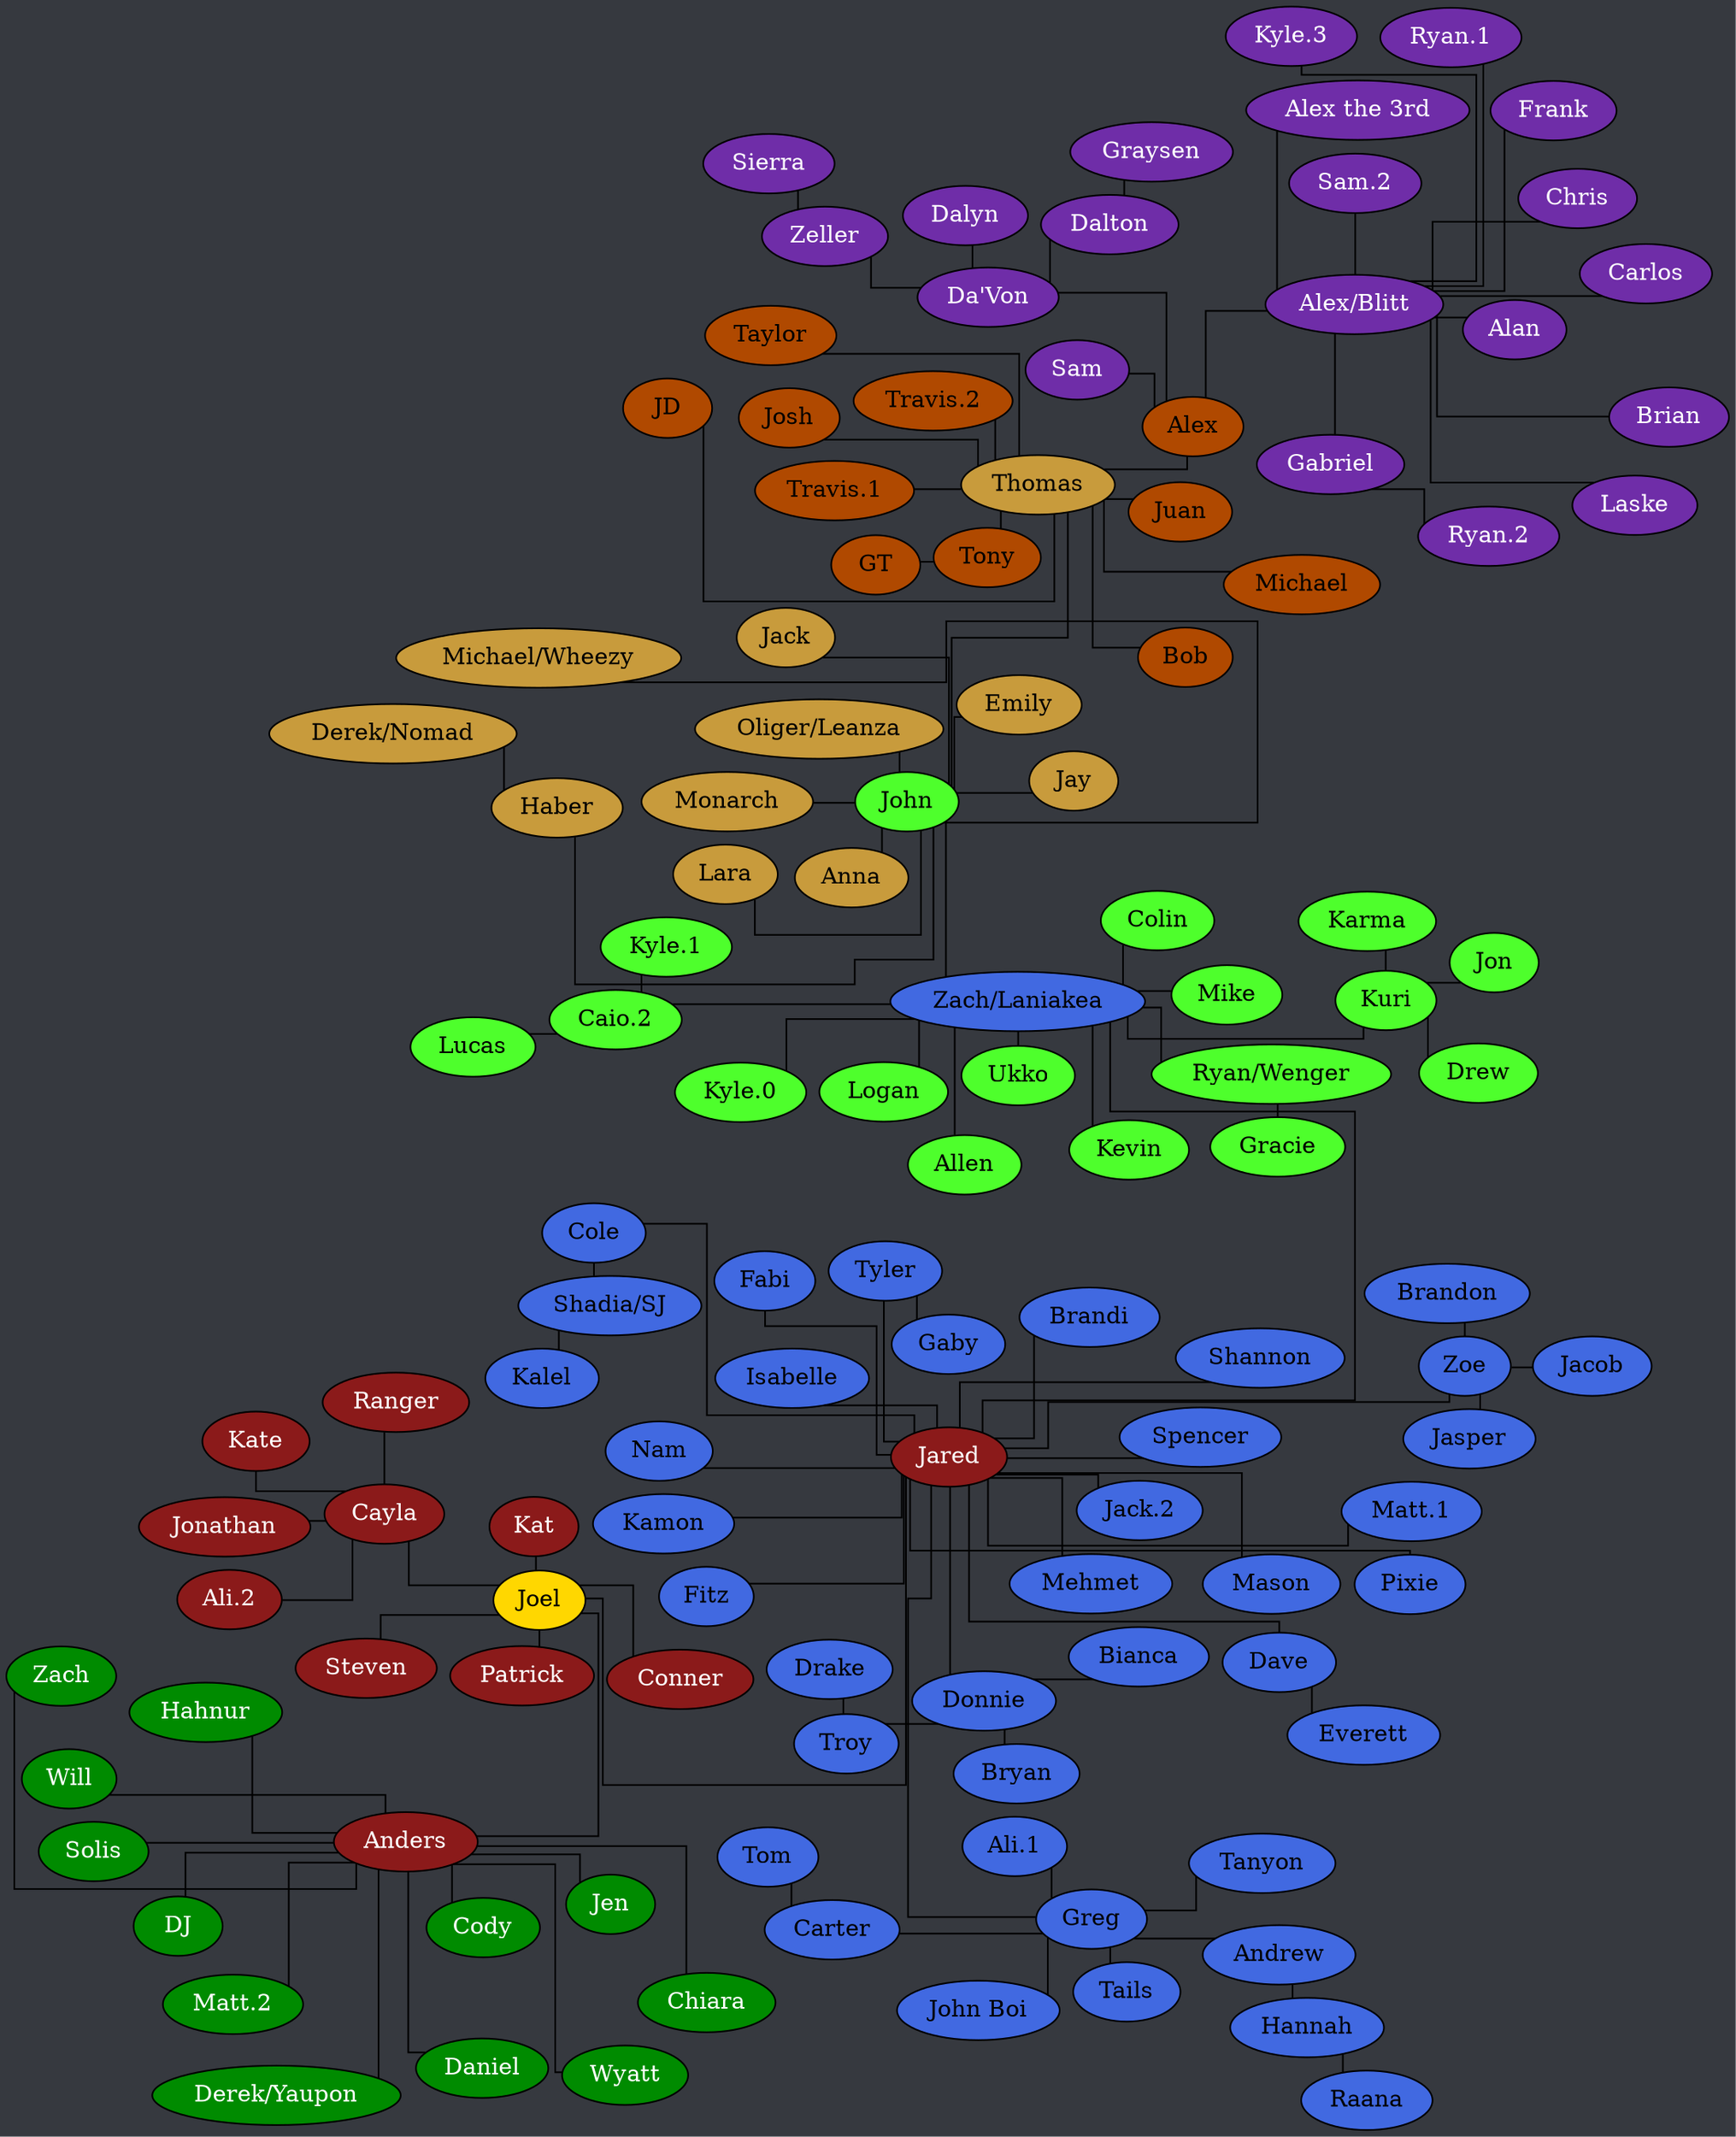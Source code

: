 strict graph {
	// Layout Configuration
	layout = neato;
	dpi = 200;
	epsilon = 0.01;
	mode = major;
	model = subset;
	overlap = false;
	splines = ortho;
	start = rand;

	// Visual Configuration
	graph [ truecolor=true bgcolor="#36393f" ];
	node [ style=filled fillcolor="gray" fontcolor="black" ];

	subgraph "Joel" {
		node [ style=filled fillcolor="firebrick4" fontcolor="white" ];
		Joel [ style=filled fillcolor="gold" fontcolor="black" ];

		Cayla -- "Ali.2";
		Cayla -- Jonathan;
		Cayla -- Kate;
		Cayla -- Ranger;
		Joel -- Anders;
		Joel -- Cayla;
		Joel -- Conner;
		Joel -- Jared;
		Joel -- Kat;
		Joel -- Patrick;
		Joel -- Steven;
	}

	subgraph "Anders" {
		node [ style=filled fillcolor="green4" fontcolor="white" ];
		// Anders [ style=filled fillcolor="green4" fontcolor="white" ];

		Anders -- Chiara;
		Anders -- Cody;
		Anders -- Daniel;
		Anders -- "Derek/Yaupon";
		Anders -- DJ;
		Anders -- Hahnur;
		Anders -- Jen;
		Anders -- "Matt.2";
		Anders -- Solis;
		Anders -- Will;
		Anders -- Wyatt;
		Anders -- Zach;
	}

	subgraph "Jared" {
		node [ style=filled fillcolor="royalblue" fontcolor="black" ];
		// Jared [ style=filled fillcolor="royalblue" fontcolor="black" ];

		Andrew -- Hannah;
		Carter -- Tom;
		Cole -- "Shadia/SJ";
		Dave -- Everett;
		Donnie -- Bianca;
		Donnie -- Bryan;
		Donnie -- Troy;
		Greg -- "Ali.1";
		Greg -- Andrew;
		Greg -- Carter;
		Greg -- "John Boi";
		Greg -- Tails;
		Greg -- Tanyon;
		Hannah -- Raana;
		Jared -- Brandi;
		Jared -- Dave;
		Jared -- Donnie;
		Jared -- Fabi;
		Jared -- "Jack.2";
		Jared -- Cole;
		Jared -- Fitz;
		Jared -- Kamon;
		Jared -- Greg;
		Jared -- Isabelle;
		Jared -- Mason;
		Jared -- "Matt.1";
		Jared -- Mehmet;
		Jared -- Nam;
		Jared -- Pixie;
		Jared -- Shannon;
		Jared -- Spencer;
		Jared -- Tyler;
		Jared -- "Zach/Laniakea";
		Jared -- Zoe;
		"Shadia/SJ" -- Kalel;
		Troy -- Drake;
		Tyler -- Gaby;
		Zoe -- Brandon;
		Zoe -- Jasper;
		Zoe -- Jacob;
	}

	subgraph "Zach/Laniakea" {
		node [ style=filled fillcolor="#4eff2c" fontcolor="black" ];
		// "Zach/Laniakea" [ style=filled fillcolor="#4eff2c" fontcolor="black" ];

		"Caio.2" -- "Kyle.1";
		"Caio.2" -- Lucas;
		Kuri -- Drew;
		Kuri -- Jon;
		Kuri -- Karma;
		"Ryan/Wenger" -- Gracie;
		"Zach/Laniakea" -- Allen;
		"Zach/Laniakea" -- "Caio.2";
		"Zach/Laniakea" -- Colin;
		"Zach/Laniakea" -- John;
		"Zach/Laniakea" -- Logan;
		"Zach/Laniakea" -- Kevin;
		"Zach/Laniakea" -- Kuri;
		"Zach/Laniakea" -- "Kyle.0";
		"Zach/Laniakea" -- Mike;
		"Zach/Laniakea" -- "Ryan/Wenger";
		"Zach/Laniakea" -- "Ukko";
	}

	subgraph "John" {
		node [ style=filled fillcolor="#c89b3c" fontcolor="black" ];
		// John [ style=filled fillcolor="#c89b3c" fontcolor="black" ];

		Haber -- "Derek/Nomad";
		John -- Anna;
		John -- Emily;
		John -- Haber;
		John -- Jay;
		John -- Jack;
		John -- Lara;
		John -- Monarch;
		John -- "Oliger/Leanza";
		John -- Thomas;
	}

	subgraph "John-stream" {
		// node [ style=filled fillcolor="#9147ff" fontcolor="black" ];
		node [ style=filled fillcolor="#c89b3c" fontcolor="black" ];

		John -- "Michael/Wheezy";
	}

	subgraph "Thomas" {
		node [ style=filled fillcolor="#b04900" fontcolor="black" ];
		// Thomas [ style=filled fillcolor="#b04900" fontcolor="black" ];

		Thomas -- Alex;
		Thomas -- Bob;
		Thomas -- JD;
		Thomas -- Josh;
		Thomas -- Juan;
		Thomas -- Michael;
		Thomas -- Taylor;
		Thomas -- Tony;
		Thomas -- "Travis.1";
		Thomas -- "Travis.2";
		Tony -- GT;
	}

	subgraph "Alex" {
		node [ style=filled fillcolor="#6f2da8" fontcolor="white" ];
		// Alex [ style=filled fillcolor="#6f2da8" fontcolor="black" ];

		Alex -- "Alex/Blitt";
		Alex -- "Da'Von";
		Alex -- Sam;
		"Alex/Blitt" -- Alan;
		"Alex/Blitt" -- "Alex the 3rd";
		"Alex/Blitt" -- Brian;
		"Alex/Blitt" -- Carlos;
		"Alex/Blitt" -- Chris;
		"Alex/Blitt" -- Frank;
		"Alex/Blitt" -- Gabriel;
		"Alex/Blitt" -- "Kyle.3";
		"Alex/Blitt" -- Laske;
		"Alex/Blitt" -- "Ryan.1";
		"Alex/Blitt" -- "Sam.2";
		"Da'Von" -- Dalton;
		"Da'Von" -- Dalyn;
		"Da'Von" -- Zeller;
		Dalton -- Graysen;
		Gabriel -- "Ryan.2";
		Zeller -- Sierra;
	}
}
